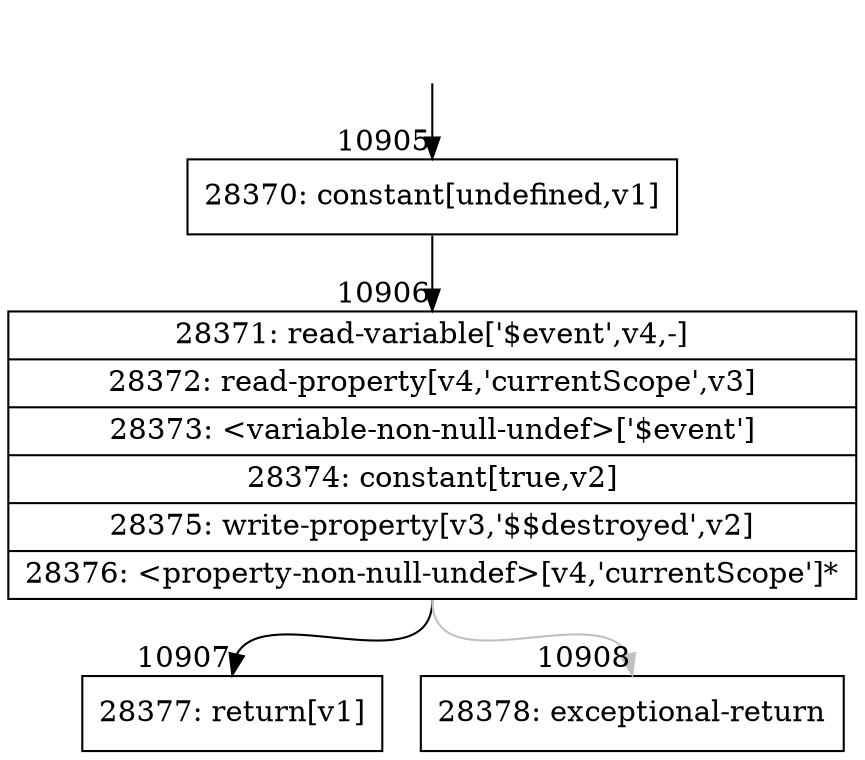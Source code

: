 digraph {
rankdir="TD"
BB_entry847[shape=none,label=""];
BB_entry847 -> BB10905 [tailport=s, headport=n, headlabel="    10905"]
BB10905 [shape=record label="{28370: constant[undefined,v1]}" ] 
BB10905 -> BB10906 [tailport=s, headport=n, headlabel="      10906"]
BB10906 [shape=record label="{28371: read-variable['$event',v4,-]|28372: read-property[v4,'currentScope',v3]|28373: \<variable-non-null-undef\>['$event']|28374: constant[true,v2]|28375: write-property[v3,'$$destroyed',v2]|28376: \<property-non-null-undef\>[v4,'currentScope']*}" ] 
BB10906 -> BB10907 [tailport=s, headport=n, headlabel="      10907"]
BB10906 -> BB10908 [tailport=s, headport=n, color=gray, headlabel="      10908"]
BB10907 [shape=record label="{28377: return[v1]}" ] 
BB10908 [shape=record label="{28378: exceptional-return}" ] 
//#$~ 15005
}
